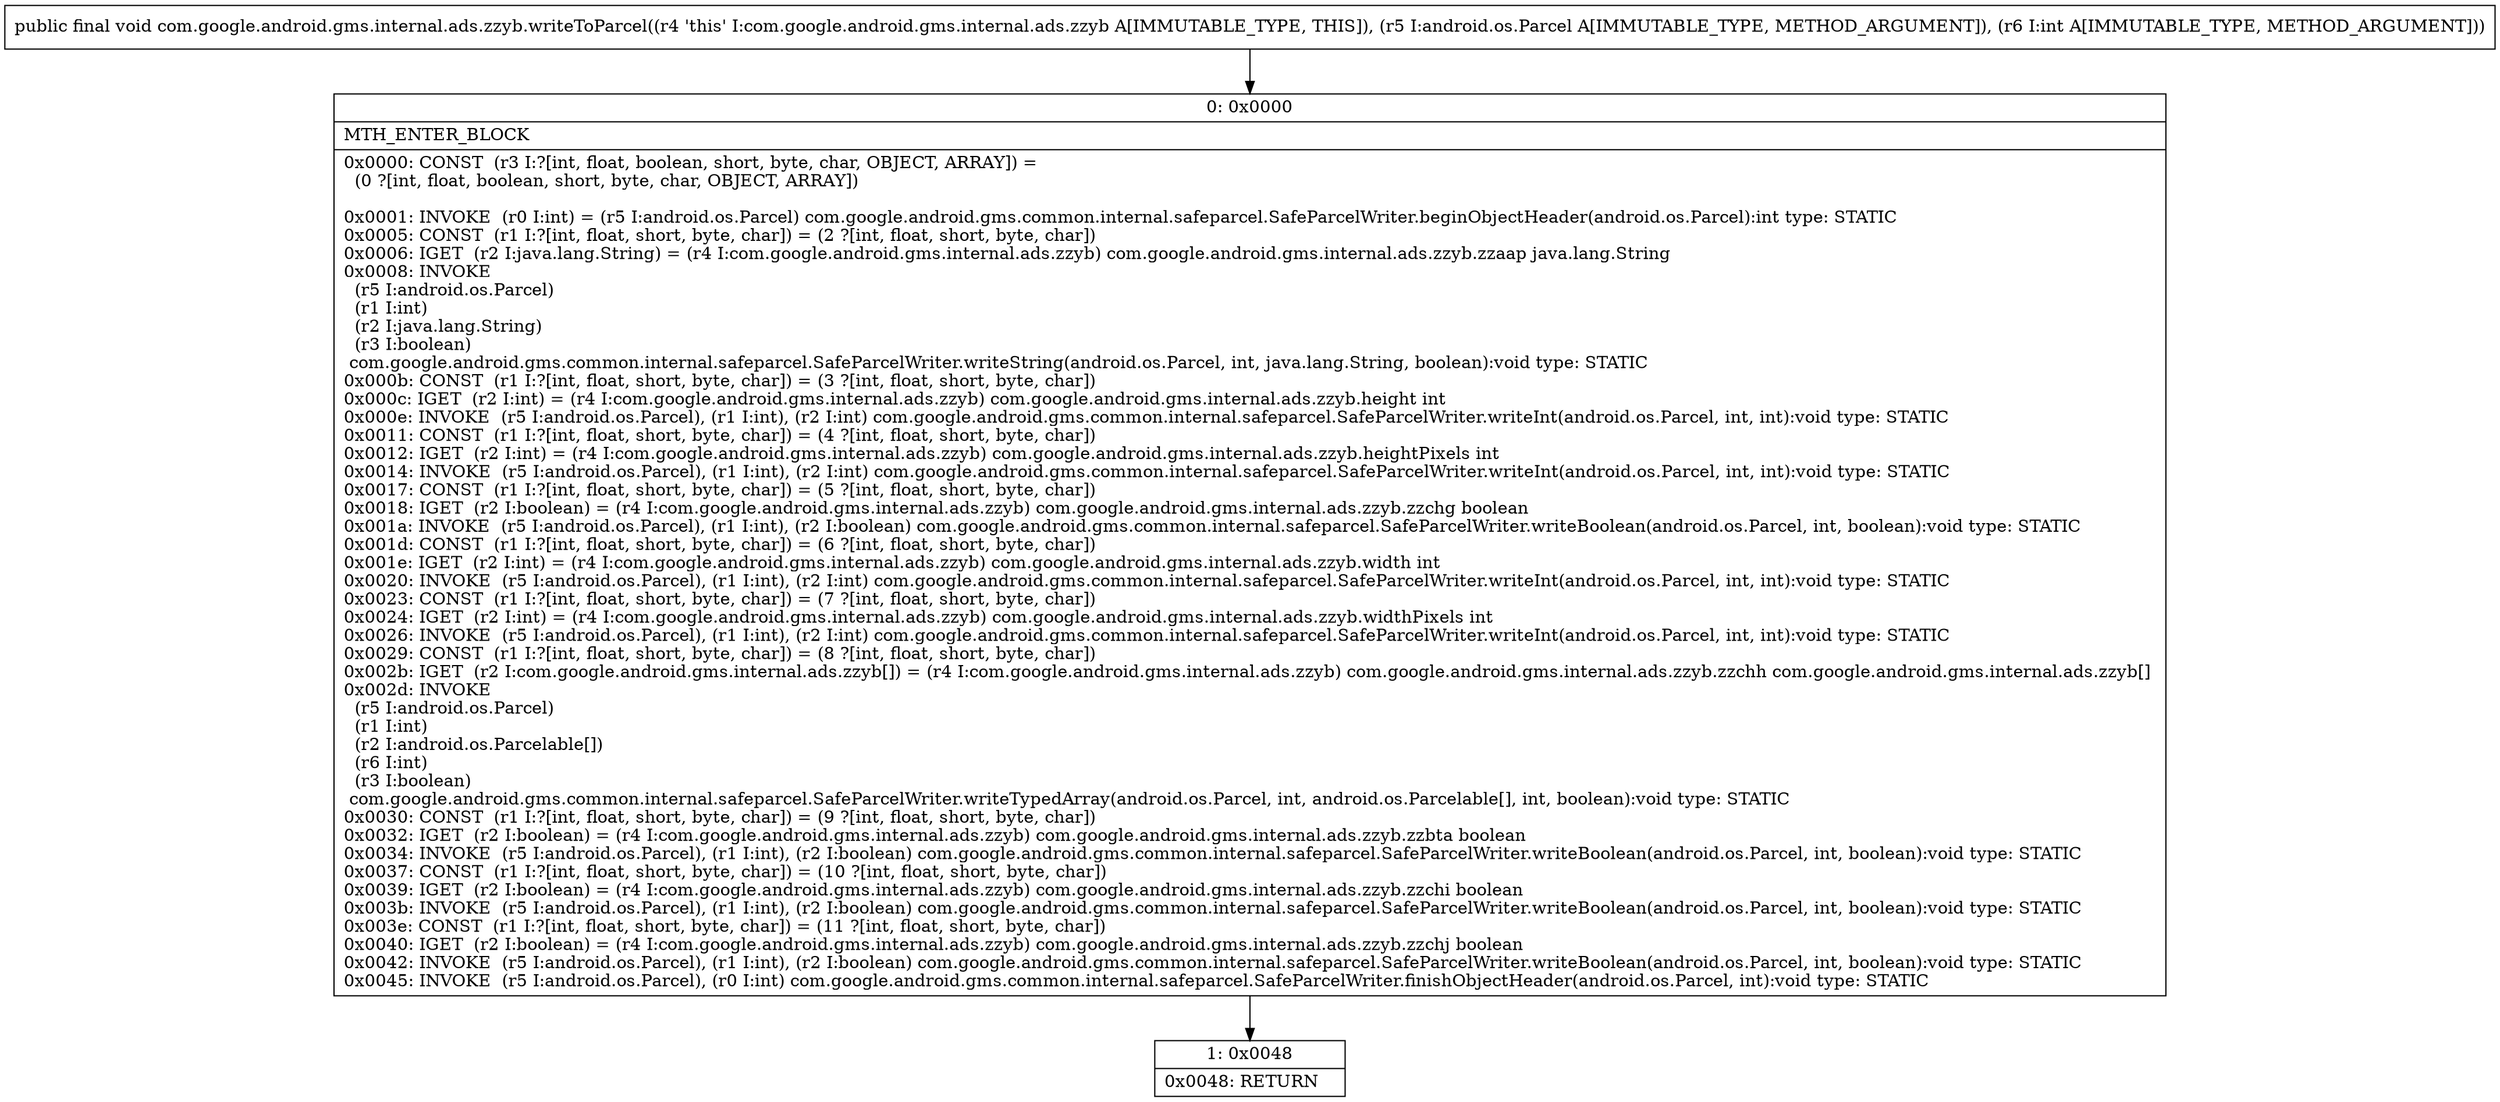 digraph "CFG forcom.google.android.gms.internal.ads.zzyb.writeToParcel(Landroid\/os\/Parcel;I)V" {
Node_0 [shape=record,label="{0\:\ 0x0000|MTH_ENTER_BLOCK\l|0x0000: CONST  (r3 I:?[int, float, boolean, short, byte, char, OBJECT, ARRAY]) = \l  (0 ?[int, float, boolean, short, byte, char, OBJECT, ARRAY])\l \l0x0001: INVOKE  (r0 I:int) = (r5 I:android.os.Parcel) com.google.android.gms.common.internal.safeparcel.SafeParcelWriter.beginObjectHeader(android.os.Parcel):int type: STATIC \l0x0005: CONST  (r1 I:?[int, float, short, byte, char]) = (2 ?[int, float, short, byte, char]) \l0x0006: IGET  (r2 I:java.lang.String) = (r4 I:com.google.android.gms.internal.ads.zzyb) com.google.android.gms.internal.ads.zzyb.zzaap java.lang.String \l0x0008: INVOKE  \l  (r5 I:android.os.Parcel)\l  (r1 I:int)\l  (r2 I:java.lang.String)\l  (r3 I:boolean)\l com.google.android.gms.common.internal.safeparcel.SafeParcelWriter.writeString(android.os.Parcel, int, java.lang.String, boolean):void type: STATIC \l0x000b: CONST  (r1 I:?[int, float, short, byte, char]) = (3 ?[int, float, short, byte, char]) \l0x000c: IGET  (r2 I:int) = (r4 I:com.google.android.gms.internal.ads.zzyb) com.google.android.gms.internal.ads.zzyb.height int \l0x000e: INVOKE  (r5 I:android.os.Parcel), (r1 I:int), (r2 I:int) com.google.android.gms.common.internal.safeparcel.SafeParcelWriter.writeInt(android.os.Parcel, int, int):void type: STATIC \l0x0011: CONST  (r1 I:?[int, float, short, byte, char]) = (4 ?[int, float, short, byte, char]) \l0x0012: IGET  (r2 I:int) = (r4 I:com.google.android.gms.internal.ads.zzyb) com.google.android.gms.internal.ads.zzyb.heightPixels int \l0x0014: INVOKE  (r5 I:android.os.Parcel), (r1 I:int), (r2 I:int) com.google.android.gms.common.internal.safeparcel.SafeParcelWriter.writeInt(android.os.Parcel, int, int):void type: STATIC \l0x0017: CONST  (r1 I:?[int, float, short, byte, char]) = (5 ?[int, float, short, byte, char]) \l0x0018: IGET  (r2 I:boolean) = (r4 I:com.google.android.gms.internal.ads.zzyb) com.google.android.gms.internal.ads.zzyb.zzchg boolean \l0x001a: INVOKE  (r5 I:android.os.Parcel), (r1 I:int), (r2 I:boolean) com.google.android.gms.common.internal.safeparcel.SafeParcelWriter.writeBoolean(android.os.Parcel, int, boolean):void type: STATIC \l0x001d: CONST  (r1 I:?[int, float, short, byte, char]) = (6 ?[int, float, short, byte, char]) \l0x001e: IGET  (r2 I:int) = (r4 I:com.google.android.gms.internal.ads.zzyb) com.google.android.gms.internal.ads.zzyb.width int \l0x0020: INVOKE  (r5 I:android.os.Parcel), (r1 I:int), (r2 I:int) com.google.android.gms.common.internal.safeparcel.SafeParcelWriter.writeInt(android.os.Parcel, int, int):void type: STATIC \l0x0023: CONST  (r1 I:?[int, float, short, byte, char]) = (7 ?[int, float, short, byte, char]) \l0x0024: IGET  (r2 I:int) = (r4 I:com.google.android.gms.internal.ads.zzyb) com.google.android.gms.internal.ads.zzyb.widthPixels int \l0x0026: INVOKE  (r5 I:android.os.Parcel), (r1 I:int), (r2 I:int) com.google.android.gms.common.internal.safeparcel.SafeParcelWriter.writeInt(android.os.Parcel, int, int):void type: STATIC \l0x0029: CONST  (r1 I:?[int, float, short, byte, char]) = (8 ?[int, float, short, byte, char]) \l0x002b: IGET  (r2 I:com.google.android.gms.internal.ads.zzyb[]) = (r4 I:com.google.android.gms.internal.ads.zzyb) com.google.android.gms.internal.ads.zzyb.zzchh com.google.android.gms.internal.ads.zzyb[] \l0x002d: INVOKE  \l  (r5 I:android.os.Parcel)\l  (r1 I:int)\l  (r2 I:android.os.Parcelable[])\l  (r6 I:int)\l  (r3 I:boolean)\l com.google.android.gms.common.internal.safeparcel.SafeParcelWriter.writeTypedArray(android.os.Parcel, int, android.os.Parcelable[], int, boolean):void type: STATIC \l0x0030: CONST  (r1 I:?[int, float, short, byte, char]) = (9 ?[int, float, short, byte, char]) \l0x0032: IGET  (r2 I:boolean) = (r4 I:com.google.android.gms.internal.ads.zzyb) com.google.android.gms.internal.ads.zzyb.zzbta boolean \l0x0034: INVOKE  (r5 I:android.os.Parcel), (r1 I:int), (r2 I:boolean) com.google.android.gms.common.internal.safeparcel.SafeParcelWriter.writeBoolean(android.os.Parcel, int, boolean):void type: STATIC \l0x0037: CONST  (r1 I:?[int, float, short, byte, char]) = (10 ?[int, float, short, byte, char]) \l0x0039: IGET  (r2 I:boolean) = (r4 I:com.google.android.gms.internal.ads.zzyb) com.google.android.gms.internal.ads.zzyb.zzchi boolean \l0x003b: INVOKE  (r5 I:android.os.Parcel), (r1 I:int), (r2 I:boolean) com.google.android.gms.common.internal.safeparcel.SafeParcelWriter.writeBoolean(android.os.Parcel, int, boolean):void type: STATIC \l0x003e: CONST  (r1 I:?[int, float, short, byte, char]) = (11 ?[int, float, short, byte, char]) \l0x0040: IGET  (r2 I:boolean) = (r4 I:com.google.android.gms.internal.ads.zzyb) com.google.android.gms.internal.ads.zzyb.zzchj boolean \l0x0042: INVOKE  (r5 I:android.os.Parcel), (r1 I:int), (r2 I:boolean) com.google.android.gms.common.internal.safeparcel.SafeParcelWriter.writeBoolean(android.os.Parcel, int, boolean):void type: STATIC \l0x0045: INVOKE  (r5 I:android.os.Parcel), (r0 I:int) com.google.android.gms.common.internal.safeparcel.SafeParcelWriter.finishObjectHeader(android.os.Parcel, int):void type: STATIC \l}"];
Node_1 [shape=record,label="{1\:\ 0x0048|0x0048: RETURN   \l}"];
MethodNode[shape=record,label="{public final void com.google.android.gms.internal.ads.zzyb.writeToParcel((r4 'this' I:com.google.android.gms.internal.ads.zzyb A[IMMUTABLE_TYPE, THIS]), (r5 I:android.os.Parcel A[IMMUTABLE_TYPE, METHOD_ARGUMENT]), (r6 I:int A[IMMUTABLE_TYPE, METHOD_ARGUMENT])) }"];
MethodNode -> Node_0;
Node_0 -> Node_1;
}

